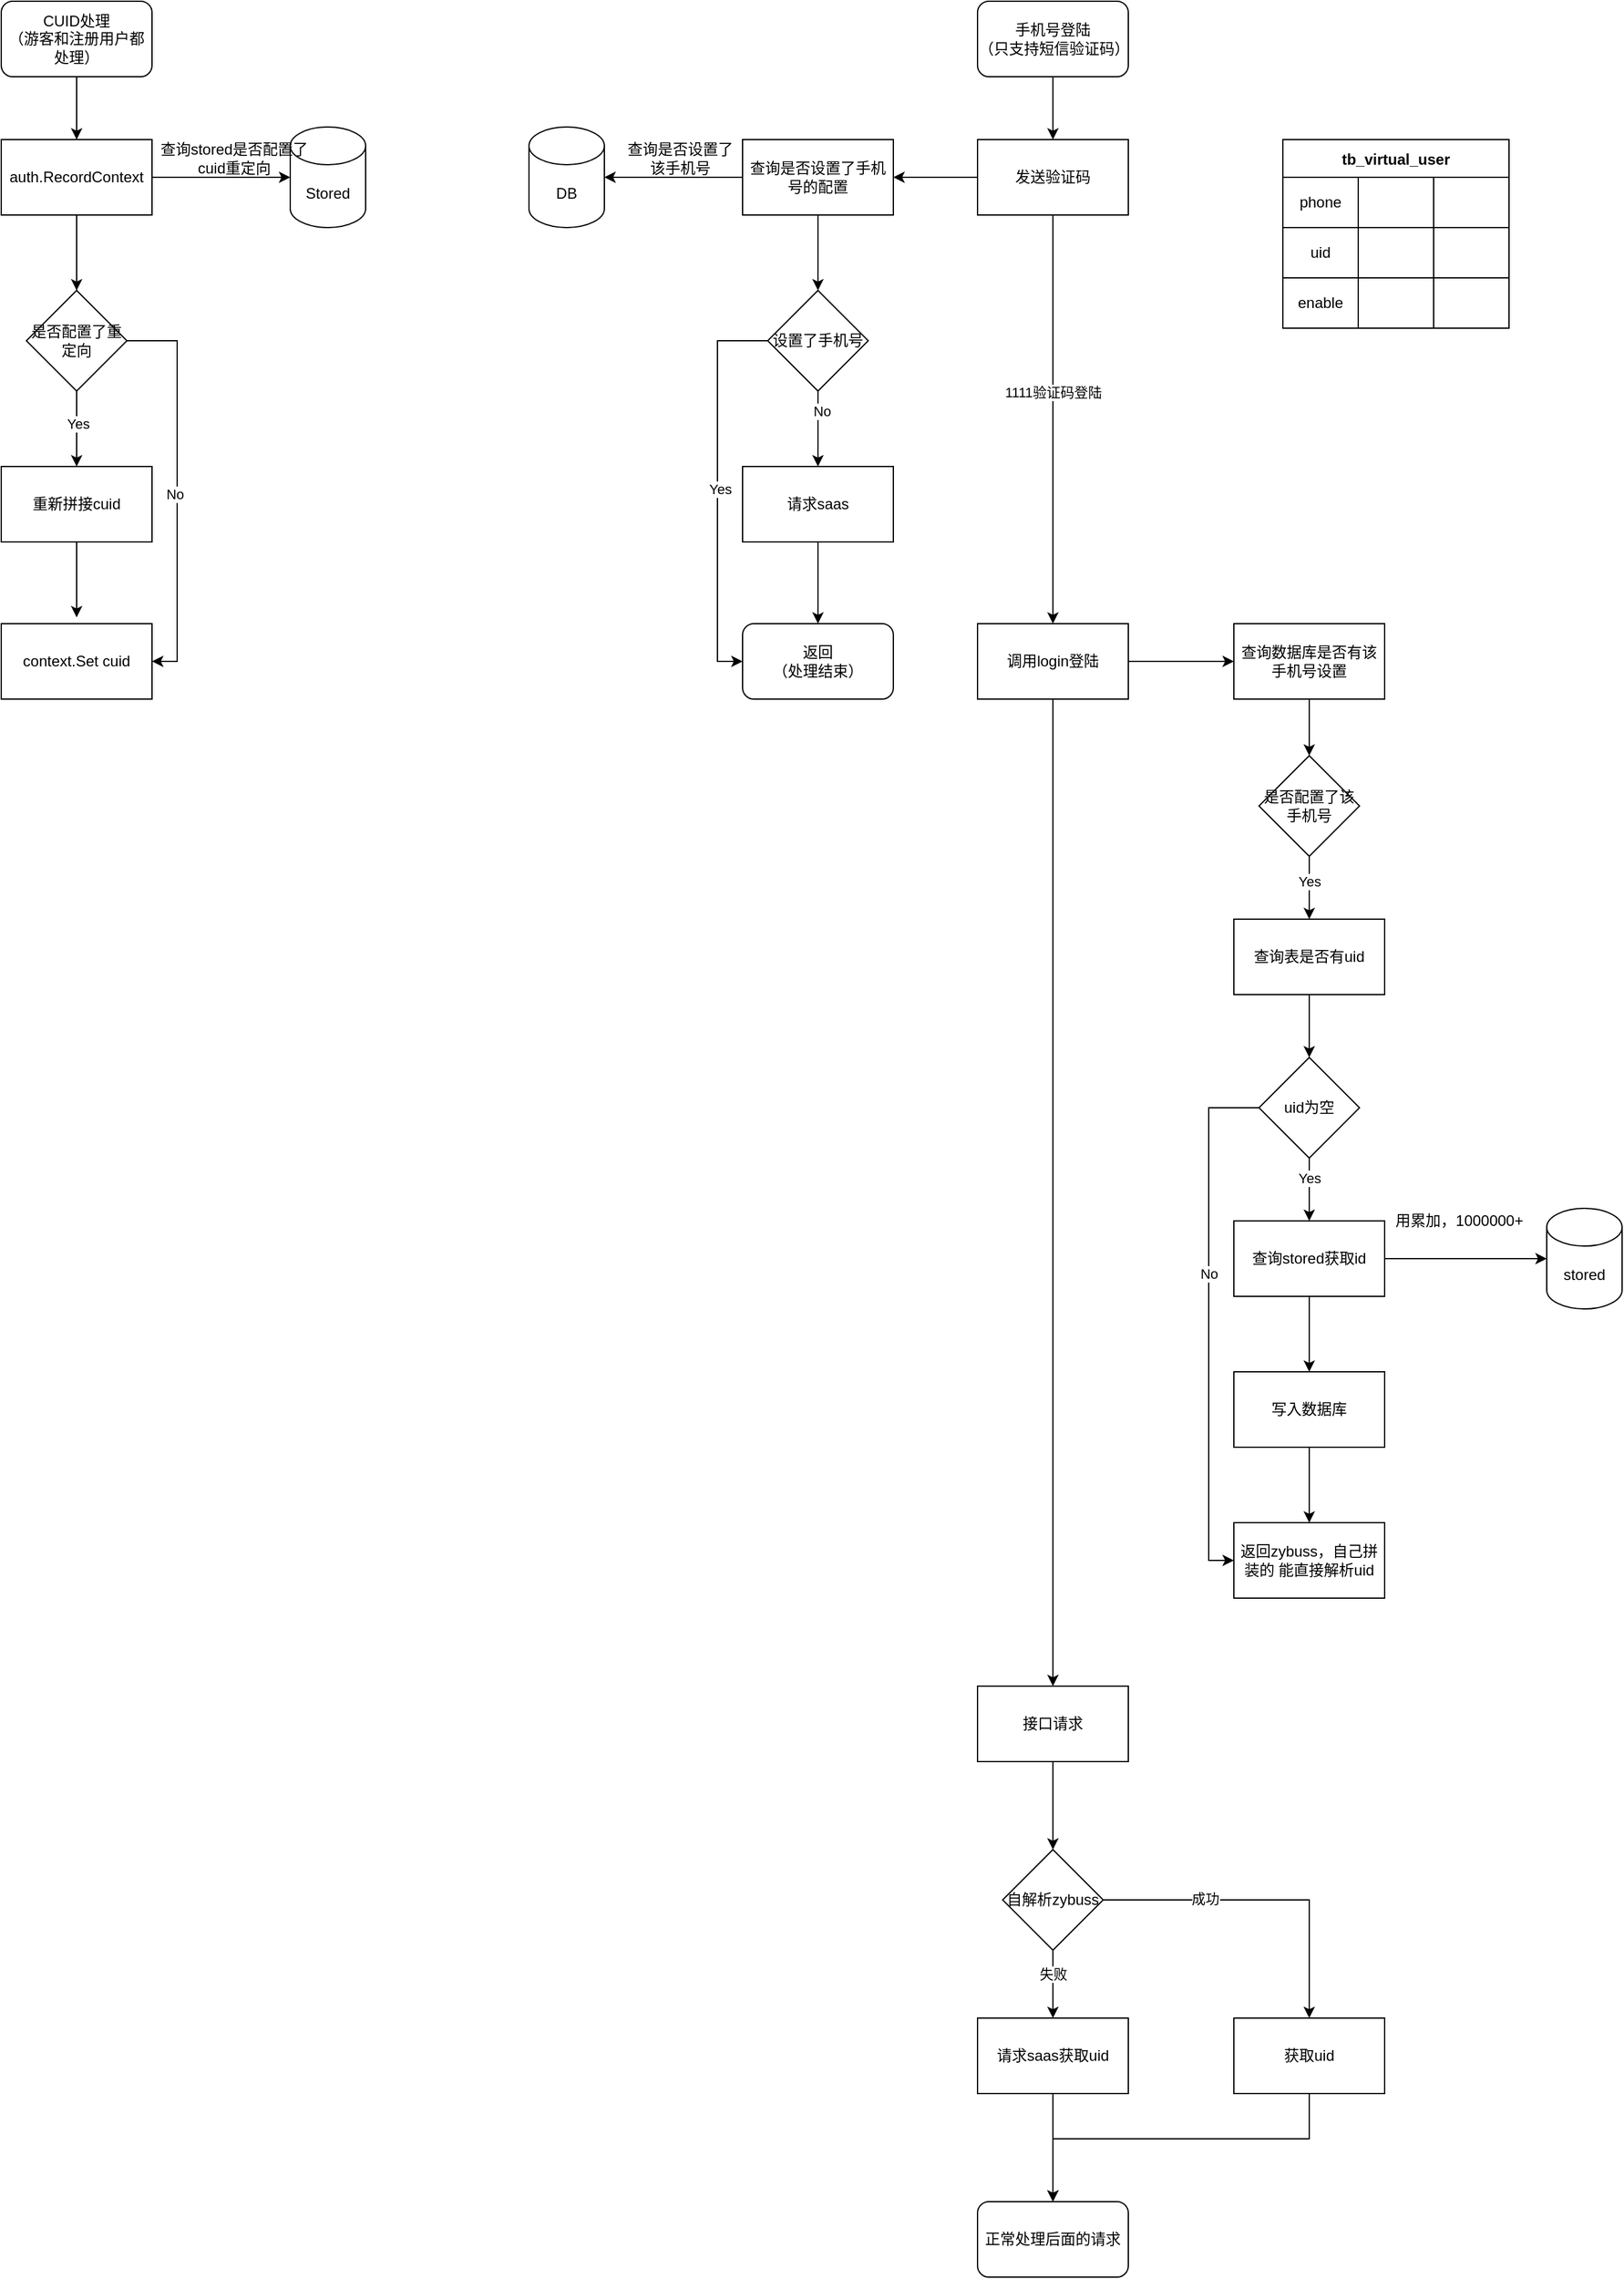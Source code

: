 <mxfile version="14.7.7" type="github">
  <diagram id="KA9FJVmvnfej_OdLhedd" name="Page-1">
    <mxGraphModel dx="1298" dy="840" grid="1" gridSize="10" guides="1" tooltips="1" connect="1" arrows="1" fold="1" page="1" pageScale="1" pageWidth="827" pageHeight="1169" math="0" shadow="0">
      <root>
        <mxCell id="0" />
        <mxCell id="1" parent="0" />
        <mxCell id="1gL52tMMuCe3DHWraU2V-6" style="edgeStyle=orthogonalEdgeStyle;rounded=0;orthogonalLoop=1;jettySize=auto;html=1;entryX=0.5;entryY=0;entryDx=0;entryDy=0;" edge="1" parent="1" source="1gL52tMMuCe3DHWraU2V-1" target="1gL52tMMuCe3DHWraU2V-2">
          <mxGeometry relative="1" as="geometry" />
        </mxCell>
        <mxCell id="1gL52tMMuCe3DHWraU2V-1" value="CUID处理&lt;br&gt;（游客和注册用户都处理）" style="rounded=1;whiteSpace=wrap;html=1;" vertex="1" parent="1">
          <mxGeometry x="140" y="90" width="120" height="60" as="geometry" />
        </mxCell>
        <mxCell id="1gL52tMMuCe3DHWraU2V-4" style="edgeStyle=orthogonalEdgeStyle;rounded=0;orthogonalLoop=1;jettySize=auto;html=1;entryX=0;entryY=0.5;entryDx=0;entryDy=0;entryPerimeter=0;" edge="1" parent="1" source="1gL52tMMuCe3DHWraU2V-2" target="1gL52tMMuCe3DHWraU2V-3">
          <mxGeometry relative="1" as="geometry" />
        </mxCell>
        <mxCell id="1gL52tMMuCe3DHWraU2V-10" style="edgeStyle=orthogonalEdgeStyle;rounded=0;orthogonalLoop=1;jettySize=auto;html=1;entryX=0.5;entryY=0;entryDx=0;entryDy=0;" edge="1" parent="1" source="1gL52tMMuCe3DHWraU2V-2" target="1gL52tMMuCe3DHWraU2V-8">
          <mxGeometry relative="1" as="geometry" />
        </mxCell>
        <mxCell id="1gL52tMMuCe3DHWraU2V-2" value="auth.RecordContext" style="rounded=0;whiteSpace=wrap;html=1;" vertex="1" parent="1">
          <mxGeometry x="140" y="200" width="120" height="60" as="geometry" />
        </mxCell>
        <mxCell id="1gL52tMMuCe3DHWraU2V-3" value="Stored" style="shape=cylinder3;whiteSpace=wrap;html=1;boundedLbl=1;backgroundOutline=1;size=15;" vertex="1" parent="1">
          <mxGeometry x="370" y="190" width="60" height="80" as="geometry" />
        </mxCell>
        <mxCell id="1gL52tMMuCe3DHWraU2V-5" value="查询stored是否配置了&lt;br&gt;cuid重定向" style="text;html=1;align=center;verticalAlign=middle;resizable=0;points=[];autosize=1;strokeColor=none;" vertex="1" parent="1">
          <mxGeometry x="260" y="200" width="130" height="30" as="geometry" />
        </mxCell>
        <mxCell id="1gL52tMMuCe3DHWraU2V-11" style="edgeStyle=orthogonalEdgeStyle;rounded=0;orthogonalLoop=1;jettySize=auto;html=1;exitX=0.5;exitY=1;exitDx=0;exitDy=0;entryX=0.5;entryY=0;entryDx=0;entryDy=0;" edge="1" parent="1" source="1gL52tMMuCe3DHWraU2V-8" target="1gL52tMMuCe3DHWraU2V-9">
          <mxGeometry relative="1" as="geometry" />
        </mxCell>
        <mxCell id="1gL52tMMuCe3DHWraU2V-15" value="Yes" style="edgeLabel;html=1;align=center;verticalAlign=middle;resizable=0;points=[];" vertex="1" connectable="0" parent="1gL52tMMuCe3DHWraU2V-11">
          <mxGeometry x="-0.133" y="1" relative="1" as="geometry">
            <mxPoint as="offset" />
          </mxGeometry>
        </mxCell>
        <mxCell id="1gL52tMMuCe3DHWraU2V-14" style="edgeStyle=orthogonalEdgeStyle;rounded=0;orthogonalLoop=1;jettySize=auto;html=1;entryX=1;entryY=0.5;entryDx=0;entryDy=0;" edge="1" parent="1" source="1gL52tMMuCe3DHWraU2V-8" target="1gL52tMMuCe3DHWraU2V-12">
          <mxGeometry relative="1" as="geometry">
            <Array as="points">
              <mxPoint x="280" y="360" />
              <mxPoint x="280" y="615" />
            </Array>
          </mxGeometry>
        </mxCell>
        <mxCell id="1gL52tMMuCe3DHWraU2V-16" value="No" style="edgeLabel;html=1;align=center;verticalAlign=middle;resizable=0;points=[];" vertex="1" connectable="0" parent="1gL52tMMuCe3DHWraU2V-14">
          <mxGeometry x="0.029" y="-2" relative="1" as="geometry">
            <mxPoint as="offset" />
          </mxGeometry>
        </mxCell>
        <mxCell id="1gL52tMMuCe3DHWraU2V-8" value="是否配置了重定向" style="rhombus;whiteSpace=wrap;html=1;" vertex="1" parent="1">
          <mxGeometry x="160" y="320" width="80" height="80" as="geometry" />
        </mxCell>
        <mxCell id="1gL52tMMuCe3DHWraU2V-13" style="edgeStyle=orthogonalEdgeStyle;rounded=0;orthogonalLoop=1;jettySize=auto;html=1;" edge="1" parent="1" source="1gL52tMMuCe3DHWraU2V-9">
          <mxGeometry relative="1" as="geometry">
            <mxPoint x="200" y="580" as="targetPoint" />
          </mxGeometry>
        </mxCell>
        <mxCell id="1gL52tMMuCe3DHWraU2V-9" value="重新拼接cuid" style="rounded=0;whiteSpace=wrap;html=1;" vertex="1" parent="1">
          <mxGeometry x="140" y="460" width="120" height="60" as="geometry" />
        </mxCell>
        <mxCell id="1gL52tMMuCe3DHWraU2V-12" value="context.Set cuid" style="rounded=0;whiteSpace=wrap;html=1;" vertex="1" parent="1">
          <mxGeometry x="140" y="585" width="120" height="60" as="geometry" />
        </mxCell>
        <mxCell id="1gL52tMMuCe3DHWraU2V-19" style="edgeStyle=orthogonalEdgeStyle;rounded=0;orthogonalLoop=1;jettySize=auto;html=1;entryX=0.5;entryY=0;entryDx=0;entryDy=0;" edge="1" parent="1" source="1gL52tMMuCe3DHWraU2V-17" target="1gL52tMMuCe3DHWraU2V-18">
          <mxGeometry relative="1" as="geometry" />
        </mxCell>
        <mxCell id="1gL52tMMuCe3DHWraU2V-17" value="手机号登陆&lt;br&gt;（只支持短信验证码）" style="rounded=1;whiteSpace=wrap;html=1;" vertex="1" parent="1">
          <mxGeometry x="917" y="90" width="120" height="60" as="geometry" />
        </mxCell>
        <mxCell id="1gL52tMMuCe3DHWraU2V-23" style="edgeStyle=orthogonalEdgeStyle;rounded=0;orthogonalLoop=1;jettySize=auto;html=1;entryX=1;entryY=0.5;entryDx=0;entryDy=0;" edge="1" parent="1" source="1gL52tMMuCe3DHWraU2V-18" target="1gL52tMMuCe3DHWraU2V-22">
          <mxGeometry relative="1" as="geometry" />
        </mxCell>
        <mxCell id="1gL52tMMuCe3DHWraU2V-38" style="edgeStyle=orthogonalEdgeStyle;rounded=0;orthogonalLoop=1;jettySize=auto;html=1;" edge="1" parent="1" source="1gL52tMMuCe3DHWraU2V-18" target="1gL52tMMuCe3DHWraU2V-37">
          <mxGeometry relative="1" as="geometry" />
        </mxCell>
        <mxCell id="1gL52tMMuCe3DHWraU2V-39" value="1111验证码登陆" style="edgeLabel;html=1;align=center;verticalAlign=middle;resizable=0;points=[];" vertex="1" connectable="0" parent="1gL52tMMuCe3DHWraU2V-38">
          <mxGeometry x="-0.132" relative="1" as="geometry">
            <mxPoint as="offset" />
          </mxGeometry>
        </mxCell>
        <mxCell id="1gL52tMMuCe3DHWraU2V-18" value="发送验证码" style="rounded=0;whiteSpace=wrap;html=1;" vertex="1" parent="1">
          <mxGeometry x="917" y="200" width="120" height="60" as="geometry" />
        </mxCell>
        <mxCell id="1gL52tMMuCe3DHWraU2V-27" style="edgeStyle=orthogonalEdgeStyle;rounded=0;orthogonalLoop=1;jettySize=auto;html=1;entryX=0.5;entryY=0;entryDx=0;entryDy=0;" edge="1" parent="1" source="1gL52tMMuCe3DHWraU2V-22" target="1gL52tMMuCe3DHWraU2V-26">
          <mxGeometry relative="1" as="geometry" />
        </mxCell>
        <mxCell id="1gL52tMMuCe3DHWraU2V-29" style="edgeStyle=orthogonalEdgeStyle;rounded=0;orthogonalLoop=1;jettySize=auto;html=1;" edge="1" parent="1" source="1gL52tMMuCe3DHWraU2V-22" target="1gL52tMMuCe3DHWraU2V-28">
          <mxGeometry relative="1" as="geometry" />
        </mxCell>
        <mxCell id="1gL52tMMuCe3DHWraU2V-22" value="查询是否设置了手机号的配置" style="rounded=0;whiteSpace=wrap;html=1;" vertex="1" parent="1">
          <mxGeometry x="730" y="200" width="120" height="60" as="geometry" />
        </mxCell>
        <mxCell id="1gL52tMMuCe3DHWraU2V-25" value="查询是否设置了&lt;br&gt;该手机号" style="text;html=1;align=center;verticalAlign=middle;resizable=0;points=[];autosize=1;strokeColor=none;" vertex="1" parent="1">
          <mxGeometry x="630" y="200" width="100" height="30" as="geometry" />
        </mxCell>
        <mxCell id="1gL52tMMuCe3DHWraU2V-32" style="edgeStyle=orthogonalEdgeStyle;rounded=0;orthogonalLoop=1;jettySize=auto;html=1;" edge="1" parent="1" source="1gL52tMMuCe3DHWraU2V-26" target="1gL52tMMuCe3DHWraU2V-30">
          <mxGeometry relative="1" as="geometry" />
        </mxCell>
        <mxCell id="1gL52tMMuCe3DHWraU2V-36" value="No" style="edgeLabel;html=1;align=center;verticalAlign=middle;resizable=0;points=[];" vertex="1" connectable="0" parent="1gL52tMMuCe3DHWraU2V-32">
          <mxGeometry x="-0.467" y="3" relative="1" as="geometry">
            <mxPoint as="offset" />
          </mxGeometry>
        </mxCell>
        <mxCell id="1gL52tMMuCe3DHWraU2V-34" style="edgeStyle=orthogonalEdgeStyle;rounded=0;orthogonalLoop=1;jettySize=auto;html=1;entryX=0;entryY=0.5;entryDx=0;entryDy=0;" edge="1" parent="1" source="1gL52tMMuCe3DHWraU2V-26" target="1gL52tMMuCe3DHWraU2V-31">
          <mxGeometry relative="1" as="geometry">
            <Array as="points">
              <mxPoint x="710" y="360" />
              <mxPoint x="710" y="615" />
            </Array>
          </mxGeometry>
        </mxCell>
        <mxCell id="1gL52tMMuCe3DHWraU2V-35" value="Yes" style="edgeLabel;html=1;align=center;verticalAlign=middle;resizable=0;points=[];" vertex="1" connectable="0" parent="1gL52tMMuCe3DHWraU2V-34">
          <mxGeometry x="0.003" y="2" relative="1" as="geometry">
            <mxPoint as="offset" />
          </mxGeometry>
        </mxCell>
        <mxCell id="1gL52tMMuCe3DHWraU2V-26" value="设置了手机号" style="rhombus;whiteSpace=wrap;html=1;" vertex="1" parent="1">
          <mxGeometry x="750" y="320" width="80" height="80" as="geometry" />
        </mxCell>
        <mxCell id="1gL52tMMuCe3DHWraU2V-28" value="DB" style="shape=cylinder3;whiteSpace=wrap;html=1;boundedLbl=1;backgroundOutline=1;size=15;" vertex="1" parent="1">
          <mxGeometry x="560" y="190" width="60" height="80" as="geometry" />
        </mxCell>
        <mxCell id="1gL52tMMuCe3DHWraU2V-33" style="edgeStyle=orthogonalEdgeStyle;rounded=0;orthogonalLoop=1;jettySize=auto;html=1;entryX=0.5;entryY=0;entryDx=0;entryDy=0;" edge="1" parent="1" source="1gL52tMMuCe3DHWraU2V-30" target="1gL52tMMuCe3DHWraU2V-31">
          <mxGeometry relative="1" as="geometry" />
        </mxCell>
        <mxCell id="1gL52tMMuCe3DHWraU2V-30" value="请求saas" style="rounded=0;whiteSpace=wrap;html=1;" vertex="1" parent="1">
          <mxGeometry x="730" y="460" width="120" height="60" as="geometry" />
        </mxCell>
        <mxCell id="1gL52tMMuCe3DHWraU2V-31" value="返回&lt;br&gt;（处理结束）" style="rounded=1;whiteSpace=wrap;html=1;" vertex="1" parent="1">
          <mxGeometry x="730" y="585" width="120" height="60" as="geometry" />
        </mxCell>
        <mxCell id="1gL52tMMuCe3DHWraU2V-42" style="edgeStyle=orthogonalEdgeStyle;rounded=0;orthogonalLoop=1;jettySize=auto;html=1;entryX=0;entryY=0.5;entryDx=0;entryDy=0;" edge="1" parent="1" source="1gL52tMMuCe3DHWraU2V-37" target="1gL52tMMuCe3DHWraU2V-41">
          <mxGeometry relative="1" as="geometry" />
        </mxCell>
        <mxCell id="1gL52tMMuCe3DHWraU2V-76" style="edgeStyle=orthogonalEdgeStyle;rounded=0;orthogonalLoop=1;jettySize=auto;html=1;" edge="1" parent="1" source="1gL52tMMuCe3DHWraU2V-37" target="1gL52tMMuCe3DHWraU2V-75">
          <mxGeometry relative="1" as="geometry" />
        </mxCell>
        <mxCell id="1gL52tMMuCe3DHWraU2V-37" value="调用login登陆" style="rounded=0;whiteSpace=wrap;html=1;" vertex="1" parent="1">
          <mxGeometry x="917" y="585" width="120" height="60" as="geometry" />
        </mxCell>
        <mxCell id="1gL52tMMuCe3DHWraU2V-44" style="edgeStyle=orthogonalEdgeStyle;rounded=0;orthogonalLoop=1;jettySize=auto;html=1;entryX=0.5;entryY=0;entryDx=0;entryDy=0;" edge="1" parent="1" source="1gL52tMMuCe3DHWraU2V-41" target="1gL52tMMuCe3DHWraU2V-43">
          <mxGeometry relative="1" as="geometry" />
        </mxCell>
        <mxCell id="1gL52tMMuCe3DHWraU2V-41" value="查询数据库是否有该手机号设置" style="rounded=0;whiteSpace=wrap;html=1;" vertex="1" parent="1">
          <mxGeometry x="1121" y="585" width="120" height="60" as="geometry" />
        </mxCell>
        <mxCell id="1gL52tMMuCe3DHWraU2V-46" style="edgeStyle=orthogonalEdgeStyle;rounded=0;orthogonalLoop=1;jettySize=auto;html=1;entryX=0.5;entryY=0;entryDx=0;entryDy=0;" edge="1" parent="1" source="1gL52tMMuCe3DHWraU2V-43" target="1gL52tMMuCe3DHWraU2V-45">
          <mxGeometry relative="1" as="geometry" />
        </mxCell>
        <mxCell id="1gL52tMMuCe3DHWraU2V-71" value="Yes" style="edgeLabel;html=1;align=center;verticalAlign=middle;resizable=0;points=[];" vertex="1" connectable="0" parent="1gL52tMMuCe3DHWraU2V-46">
          <mxGeometry x="-0.2" relative="1" as="geometry">
            <mxPoint as="offset" />
          </mxGeometry>
        </mxCell>
        <mxCell id="1gL52tMMuCe3DHWraU2V-43" value="是否配置了该手机号" style="rhombus;whiteSpace=wrap;html=1;" vertex="1" parent="1">
          <mxGeometry x="1141" y="690" width="80" height="80" as="geometry" />
        </mxCell>
        <mxCell id="1gL52tMMuCe3DHWraU2V-61" style="edgeStyle=orthogonalEdgeStyle;rounded=0;orthogonalLoop=1;jettySize=auto;html=1;entryX=0.5;entryY=0;entryDx=0;entryDy=0;" edge="1" parent="1" source="1gL52tMMuCe3DHWraU2V-45" target="1gL52tMMuCe3DHWraU2V-60">
          <mxGeometry relative="1" as="geometry" />
        </mxCell>
        <mxCell id="1gL52tMMuCe3DHWraU2V-45" value="查询表是否有uid" style="rounded=0;whiteSpace=wrap;html=1;" vertex="1" parent="1">
          <mxGeometry x="1121" y="820" width="120" height="60" as="geometry" />
        </mxCell>
        <mxCell id="1gL52tMMuCe3DHWraU2V-47" value="tb_virtual_user" style="shape=table;startSize=30;container=1;collapsible=0;childLayout=tableLayout;fontStyle=1;align=center;" vertex="1" parent="1">
          <mxGeometry x="1160" y="200" width="180" height="150" as="geometry" />
        </mxCell>
        <mxCell id="1gL52tMMuCe3DHWraU2V-48" value="" style="shape=partialRectangle;html=1;whiteSpace=wrap;collapsible=0;dropTarget=0;pointerEvents=0;fillColor=none;top=0;left=0;bottom=0;right=0;points=[[0,0.5],[1,0.5]];portConstraint=eastwest;" vertex="1" parent="1gL52tMMuCe3DHWraU2V-47">
          <mxGeometry y="30" width="180" height="40" as="geometry" />
        </mxCell>
        <mxCell id="1gL52tMMuCe3DHWraU2V-49" value="phone" style="shape=partialRectangle;html=1;whiteSpace=wrap;connectable=0;fillColor=none;top=0;left=0;bottom=0;right=0;overflow=hidden;" vertex="1" parent="1gL52tMMuCe3DHWraU2V-48">
          <mxGeometry width="60" height="40" as="geometry" />
        </mxCell>
        <mxCell id="1gL52tMMuCe3DHWraU2V-50" value="" style="shape=partialRectangle;html=1;whiteSpace=wrap;connectable=0;fillColor=none;top=0;left=0;bottom=0;right=0;overflow=hidden;" vertex="1" parent="1gL52tMMuCe3DHWraU2V-48">
          <mxGeometry x="60" width="60" height="40" as="geometry" />
        </mxCell>
        <mxCell id="1gL52tMMuCe3DHWraU2V-51" value="" style="shape=partialRectangle;html=1;whiteSpace=wrap;connectable=0;fillColor=none;top=0;left=0;bottom=0;right=0;overflow=hidden;" vertex="1" parent="1gL52tMMuCe3DHWraU2V-48">
          <mxGeometry x="120" width="60" height="40" as="geometry" />
        </mxCell>
        <mxCell id="1gL52tMMuCe3DHWraU2V-52" value="" style="shape=partialRectangle;html=1;whiteSpace=wrap;collapsible=0;dropTarget=0;pointerEvents=0;fillColor=none;top=0;left=0;bottom=0;right=0;points=[[0,0.5],[1,0.5]];portConstraint=eastwest;" vertex="1" parent="1gL52tMMuCe3DHWraU2V-47">
          <mxGeometry y="70" width="180" height="40" as="geometry" />
        </mxCell>
        <mxCell id="1gL52tMMuCe3DHWraU2V-53" value="uid" style="shape=partialRectangle;html=1;whiteSpace=wrap;connectable=0;fillColor=none;top=0;left=0;bottom=0;right=0;overflow=hidden;" vertex="1" parent="1gL52tMMuCe3DHWraU2V-52">
          <mxGeometry width="60" height="40" as="geometry" />
        </mxCell>
        <mxCell id="1gL52tMMuCe3DHWraU2V-54" value="" style="shape=partialRectangle;html=1;whiteSpace=wrap;connectable=0;fillColor=none;top=0;left=0;bottom=0;right=0;overflow=hidden;" vertex="1" parent="1gL52tMMuCe3DHWraU2V-52">
          <mxGeometry x="60" width="60" height="40" as="geometry" />
        </mxCell>
        <mxCell id="1gL52tMMuCe3DHWraU2V-55" value="" style="shape=partialRectangle;html=1;whiteSpace=wrap;connectable=0;fillColor=none;top=0;left=0;bottom=0;right=0;overflow=hidden;" vertex="1" parent="1gL52tMMuCe3DHWraU2V-52">
          <mxGeometry x="120" width="60" height="40" as="geometry" />
        </mxCell>
        <mxCell id="1gL52tMMuCe3DHWraU2V-56" value="" style="shape=partialRectangle;html=1;whiteSpace=wrap;collapsible=0;dropTarget=0;pointerEvents=0;fillColor=none;top=0;left=0;bottom=0;right=0;points=[[0,0.5],[1,0.5]];portConstraint=eastwest;" vertex="1" parent="1gL52tMMuCe3DHWraU2V-47">
          <mxGeometry y="110" width="180" height="40" as="geometry" />
        </mxCell>
        <mxCell id="1gL52tMMuCe3DHWraU2V-57" value="enable" style="shape=partialRectangle;html=1;whiteSpace=wrap;connectable=0;fillColor=none;top=0;left=0;bottom=0;right=0;overflow=hidden;" vertex="1" parent="1gL52tMMuCe3DHWraU2V-56">
          <mxGeometry width="60" height="40" as="geometry" />
        </mxCell>
        <mxCell id="1gL52tMMuCe3DHWraU2V-58" value="" style="shape=partialRectangle;html=1;whiteSpace=wrap;connectable=0;fillColor=none;top=0;left=0;bottom=0;right=0;overflow=hidden;" vertex="1" parent="1gL52tMMuCe3DHWraU2V-56">
          <mxGeometry x="60" width="60" height="40" as="geometry" />
        </mxCell>
        <mxCell id="1gL52tMMuCe3DHWraU2V-59" value="&lt;br&gt;" style="shape=partialRectangle;html=1;whiteSpace=wrap;connectable=0;fillColor=none;top=0;left=0;bottom=0;right=0;overflow=hidden;" vertex="1" parent="1gL52tMMuCe3DHWraU2V-56">
          <mxGeometry x="120" width="60" height="40" as="geometry" />
        </mxCell>
        <mxCell id="1gL52tMMuCe3DHWraU2V-63" style="edgeStyle=orthogonalEdgeStyle;rounded=0;orthogonalLoop=1;jettySize=auto;html=1;entryX=0.5;entryY=0;entryDx=0;entryDy=0;" edge="1" parent="1" source="1gL52tMMuCe3DHWraU2V-60" target="1gL52tMMuCe3DHWraU2V-62">
          <mxGeometry relative="1" as="geometry" />
        </mxCell>
        <mxCell id="1gL52tMMuCe3DHWraU2V-72" value="Yes" style="edgeLabel;html=1;align=center;verticalAlign=middle;resizable=0;points=[];" vertex="1" connectable="0" parent="1gL52tMMuCe3DHWraU2V-63">
          <mxGeometry x="-0.36" relative="1" as="geometry">
            <mxPoint as="offset" />
          </mxGeometry>
        </mxCell>
        <mxCell id="1gL52tMMuCe3DHWraU2V-73" style="edgeStyle=orthogonalEdgeStyle;rounded=0;orthogonalLoop=1;jettySize=auto;html=1;entryX=0;entryY=0.5;entryDx=0;entryDy=0;" edge="1" parent="1" source="1gL52tMMuCe3DHWraU2V-60" target="1gL52tMMuCe3DHWraU2V-69">
          <mxGeometry relative="1" as="geometry">
            <Array as="points">
              <mxPoint x="1101" y="970" />
              <mxPoint x="1101" y="1330" />
            </Array>
          </mxGeometry>
        </mxCell>
        <mxCell id="1gL52tMMuCe3DHWraU2V-74" value="No" style="edgeLabel;html=1;align=center;verticalAlign=middle;resizable=0;points=[];" vertex="1" connectable="0" parent="1gL52tMMuCe3DHWraU2V-73">
          <mxGeometry x="-0.181" relative="1" as="geometry">
            <mxPoint as="offset" />
          </mxGeometry>
        </mxCell>
        <mxCell id="1gL52tMMuCe3DHWraU2V-60" value="uid为空" style="rhombus;whiteSpace=wrap;html=1;" vertex="1" parent="1">
          <mxGeometry x="1141" y="930" width="80" height="80" as="geometry" />
        </mxCell>
        <mxCell id="1gL52tMMuCe3DHWraU2V-65" style="edgeStyle=orthogonalEdgeStyle;rounded=0;orthogonalLoop=1;jettySize=auto;html=1;entryX=0;entryY=0.5;entryDx=0;entryDy=0;entryPerimeter=0;" edge="1" parent="1" source="1gL52tMMuCe3DHWraU2V-62" target="1gL52tMMuCe3DHWraU2V-64">
          <mxGeometry relative="1" as="geometry" />
        </mxCell>
        <mxCell id="1gL52tMMuCe3DHWraU2V-68" style="edgeStyle=orthogonalEdgeStyle;rounded=0;orthogonalLoop=1;jettySize=auto;html=1;entryX=0.5;entryY=0;entryDx=0;entryDy=0;" edge="1" parent="1" source="1gL52tMMuCe3DHWraU2V-62" target="1gL52tMMuCe3DHWraU2V-67">
          <mxGeometry relative="1" as="geometry" />
        </mxCell>
        <mxCell id="1gL52tMMuCe3DHWraU2V-62" value="查询stored获取id" style="rounded=0;whiteSpace=wrap;html=1;" vertex="1" parent="1">
          <mxGeometry x="1121" y="1060" width="120" height="60" as="geometry" />
        </mxCell>
        <mxCell id="1gL52tMMuCe3DHWraU2V-64" value="stored" style="shape=cylinder3;whiteSpace=wrap;html=1;boundedLbl=1;backgroundOutline=1;size=15;" vertex="1" parent="1">
          <mxGeometry x="1370" y="1050" width="60" height="80" as="geometry" />
        </mxCell>
        <mxCell id="1gL52tMMuCe3DHWraU2V-66" value="用累加，1000000+" style="text;html=1;align=center;verticalAlign=middle;resizable=0;points=[];autosize=1;strokeColor=none;" vertex="1" parent="1">
          <mxGeometry x="1240" y="1050" width="120" height="20" as="geometry" />
        </mxCell>
        <mxCell id="1gL52tMMuCe3DHWraU2V-70" style="edgeStyle=orthogonalEdgeStyle;rounded=0;orthogonalLoop=1;jettySize=auto;html=1;entryX=0.5;entryY=0;entryDx=0;entryDy=0;" edge="1" parent="1" source="1gL52tMMuCe3DHWraU2V-67" target="1gL52tMMuCe3DHWraU2V-69">
          <mxGeometry relative="1" as="geometry" />
        </mxCell>
        <mxCell id="1gL52tMMuCe3DHWraU2V-67" value="写入数据库" style="rounded=0;whiteSpace=wrap;html=1;" vertex="1" parent="1">
          <mxGeometry x="1121" y="1180" width="120" height="60" as="geometry" />
        </mxCell>
        <mxCell id="1gL52tMMuCe3DHWraU2V-69" value="返回zybuss，自己拼装的 能直接解析uid" style="rounded=0;whiteSpace=wrap;html=1;" vertex="1" parent="1">
          <mxGeometry x="1121" y="1300" width="120" height="60" as="geometry" />
        </mxCell>
        <mxCell id="1gL52tMMuCe3DHWraU2V-80" style="edgeStyle=orthogonalEdgeStyle;rounded=0;orthogonalLoop=1;jettySize=auto;html=1;entryX=0.5;entryY=0;entryDx=0;entryDy=0;" edge="1" parent="1" source="1gL52tMMuCe3DHWraU2V-75" target="1gL52tMMuCe3DHWraU2V-77">
          <mxGeometry relative="1" as="geometry" />
        </mxCell>
        <mxCell id="1gL52tMMuCe3DHWraU2V-75" value="接口请求" style="rounded=0;whiteSpace=wrap;html=1;" vertex="1" parent="1">
          <mxGeometry x="917" y="1430" width="120" height="60" as="geometry" />
        </mxCell>
        <mxCell id="1gL52tMMuCe3DHWraU2V-81" style="edgeStyle=orthogonalEdgeStyle;rounded=0;orthogonalLoop=1;jettySize=auto;html=1;entryX=0.5;entryY=0;entryDx=0;entryDy=0;" edge="1" parent="1" source="1gL52tMMuCe3DHWraU2V-77" target="1gL52tMMuCe3DHWraU2V-79">
          <mxGeometry relative="1" as="geometry" />
        </mxCell>
        <mxCell id="1gL52tMMuCe3DHWraU2V-84" value="失败" style="edgeLabel;html=1;align=center;verticalAlign=middle;resizable=0;points=[];" vertex="1" connectable="0" parent="1gL52tMMuCe3DHWraU2V-81">
          <mxGeometry x="-0.296" relative="1" as="geometry">
            <mxPoint as="offset" />
          </mxGeometry>
        </mxCell>
        <mxCell id="1gL52tMMuCe3DHWraU2V-82" style="edgeStyle=orthogonalEdgeStyle;rounded=0;orthogonalLoop=1;jettySize=auto;html=1;entryX=0.5;entryY=0;entryDx=0;entryDy=0;" edge="1" parent="1" source="1gL52tMMuCe3DHWraU2V-77" target="1gL52tMMuCe3DHWraU2V-78">
          <mxGeometry relative="1" as="geometry" />
        </mxCell>
        <mxCell id="1gL52tMMuCe3DHWraU2V-83" value="成功" style="edgeLabel;html=1;align=center;verticalAlign=middle;resizable=0;points=[];" vertex="1" connectable="0" parent="1gL52tMMuCe3DHWraU2V-82">
          <mxGeometry x="-0.372" y="1" relative="1" as="geometry">
            <mxPoint as="offset" />
          </mxGeometry>
        </mxCell>
        <mxCell id="1gL52tMMuCe3DHWraU2V-77" value="自解析zybuss" style="rhombus;whiteSpace=wrap;html=1;" vertex="1" parent="1">
          <mxGeometry x="937" y="1560" width="80" height="80" as="geometry" />
        </mxCell>
        <mxCell id="1gL52tMMuCe3DHWraU2V-87" style="edgeStyle=orthogonalEdgeStyle;rounded=0;orthogonalLoop=1;jettySize=auto;html=1;entryX=0.5;entryY=0;entryDx=0;entryDy=0;" edge="1" parent="1" source="1gL52tMMuCe3DHWraU2V-78" target="1gL52tMMuCe3DHWraU2V-85">
          <mxGeometry relative="1" as="geometry">
            <Array as="points">
              <mxPoint x="1181" y="1790" />
              <mxPoint x="977" y="1790" />
            </Array>
          </mxGeometry>
        </mxCell>
        <mxCell id="1gL52tMMuCe3DHWraU2V-78" value="获取uid" style="rounded=0;whiteSpace=wrap;html=1;" vertex="1" parent="1">
          <mxGeometry x="1121" y="1694" width="120" height="60" as="geometry" />
        </mxCell>
        <mxCell id="1gL52tMMuCe3DHWraU2V-86" style="edgeStyle=orthogonalEdgeStyle;rounded=0;orthogonalLoop=1;jettySize=auto;html=1;" edge="1" parent="1" source="1gL52tMMuCe3DHWraU2V-79" target="1gL52tMMuCe3DHWraU2V-85">
          <mxGeometry relative="1" as="geometry" />
        </mxCell>
        <mxCell id="1gL52tMMuCe3DHWraU2V-79" value="请求saas获取uid" style="rounded=0;whiteSpace=wrap;html=1;" vertex="1" parent="1">
          <mxGeometry x="917" y="1694" width="120" height="60" as="geometry" />
        </mxCell>
        <mxCell id="1gL52tMMuCe3DHWraU2V-85" value="正常处理后面的请求" style="rounded=1;whiteSpace=wrap;html=1;" vertex="1" parent="1">
          <mxGeometry x="917" y="1840" width="120" height="60" as="geometry" />
        </mxCell>
      </root>
    </mxGraphModel>
  </diagram>
</mxfile>
